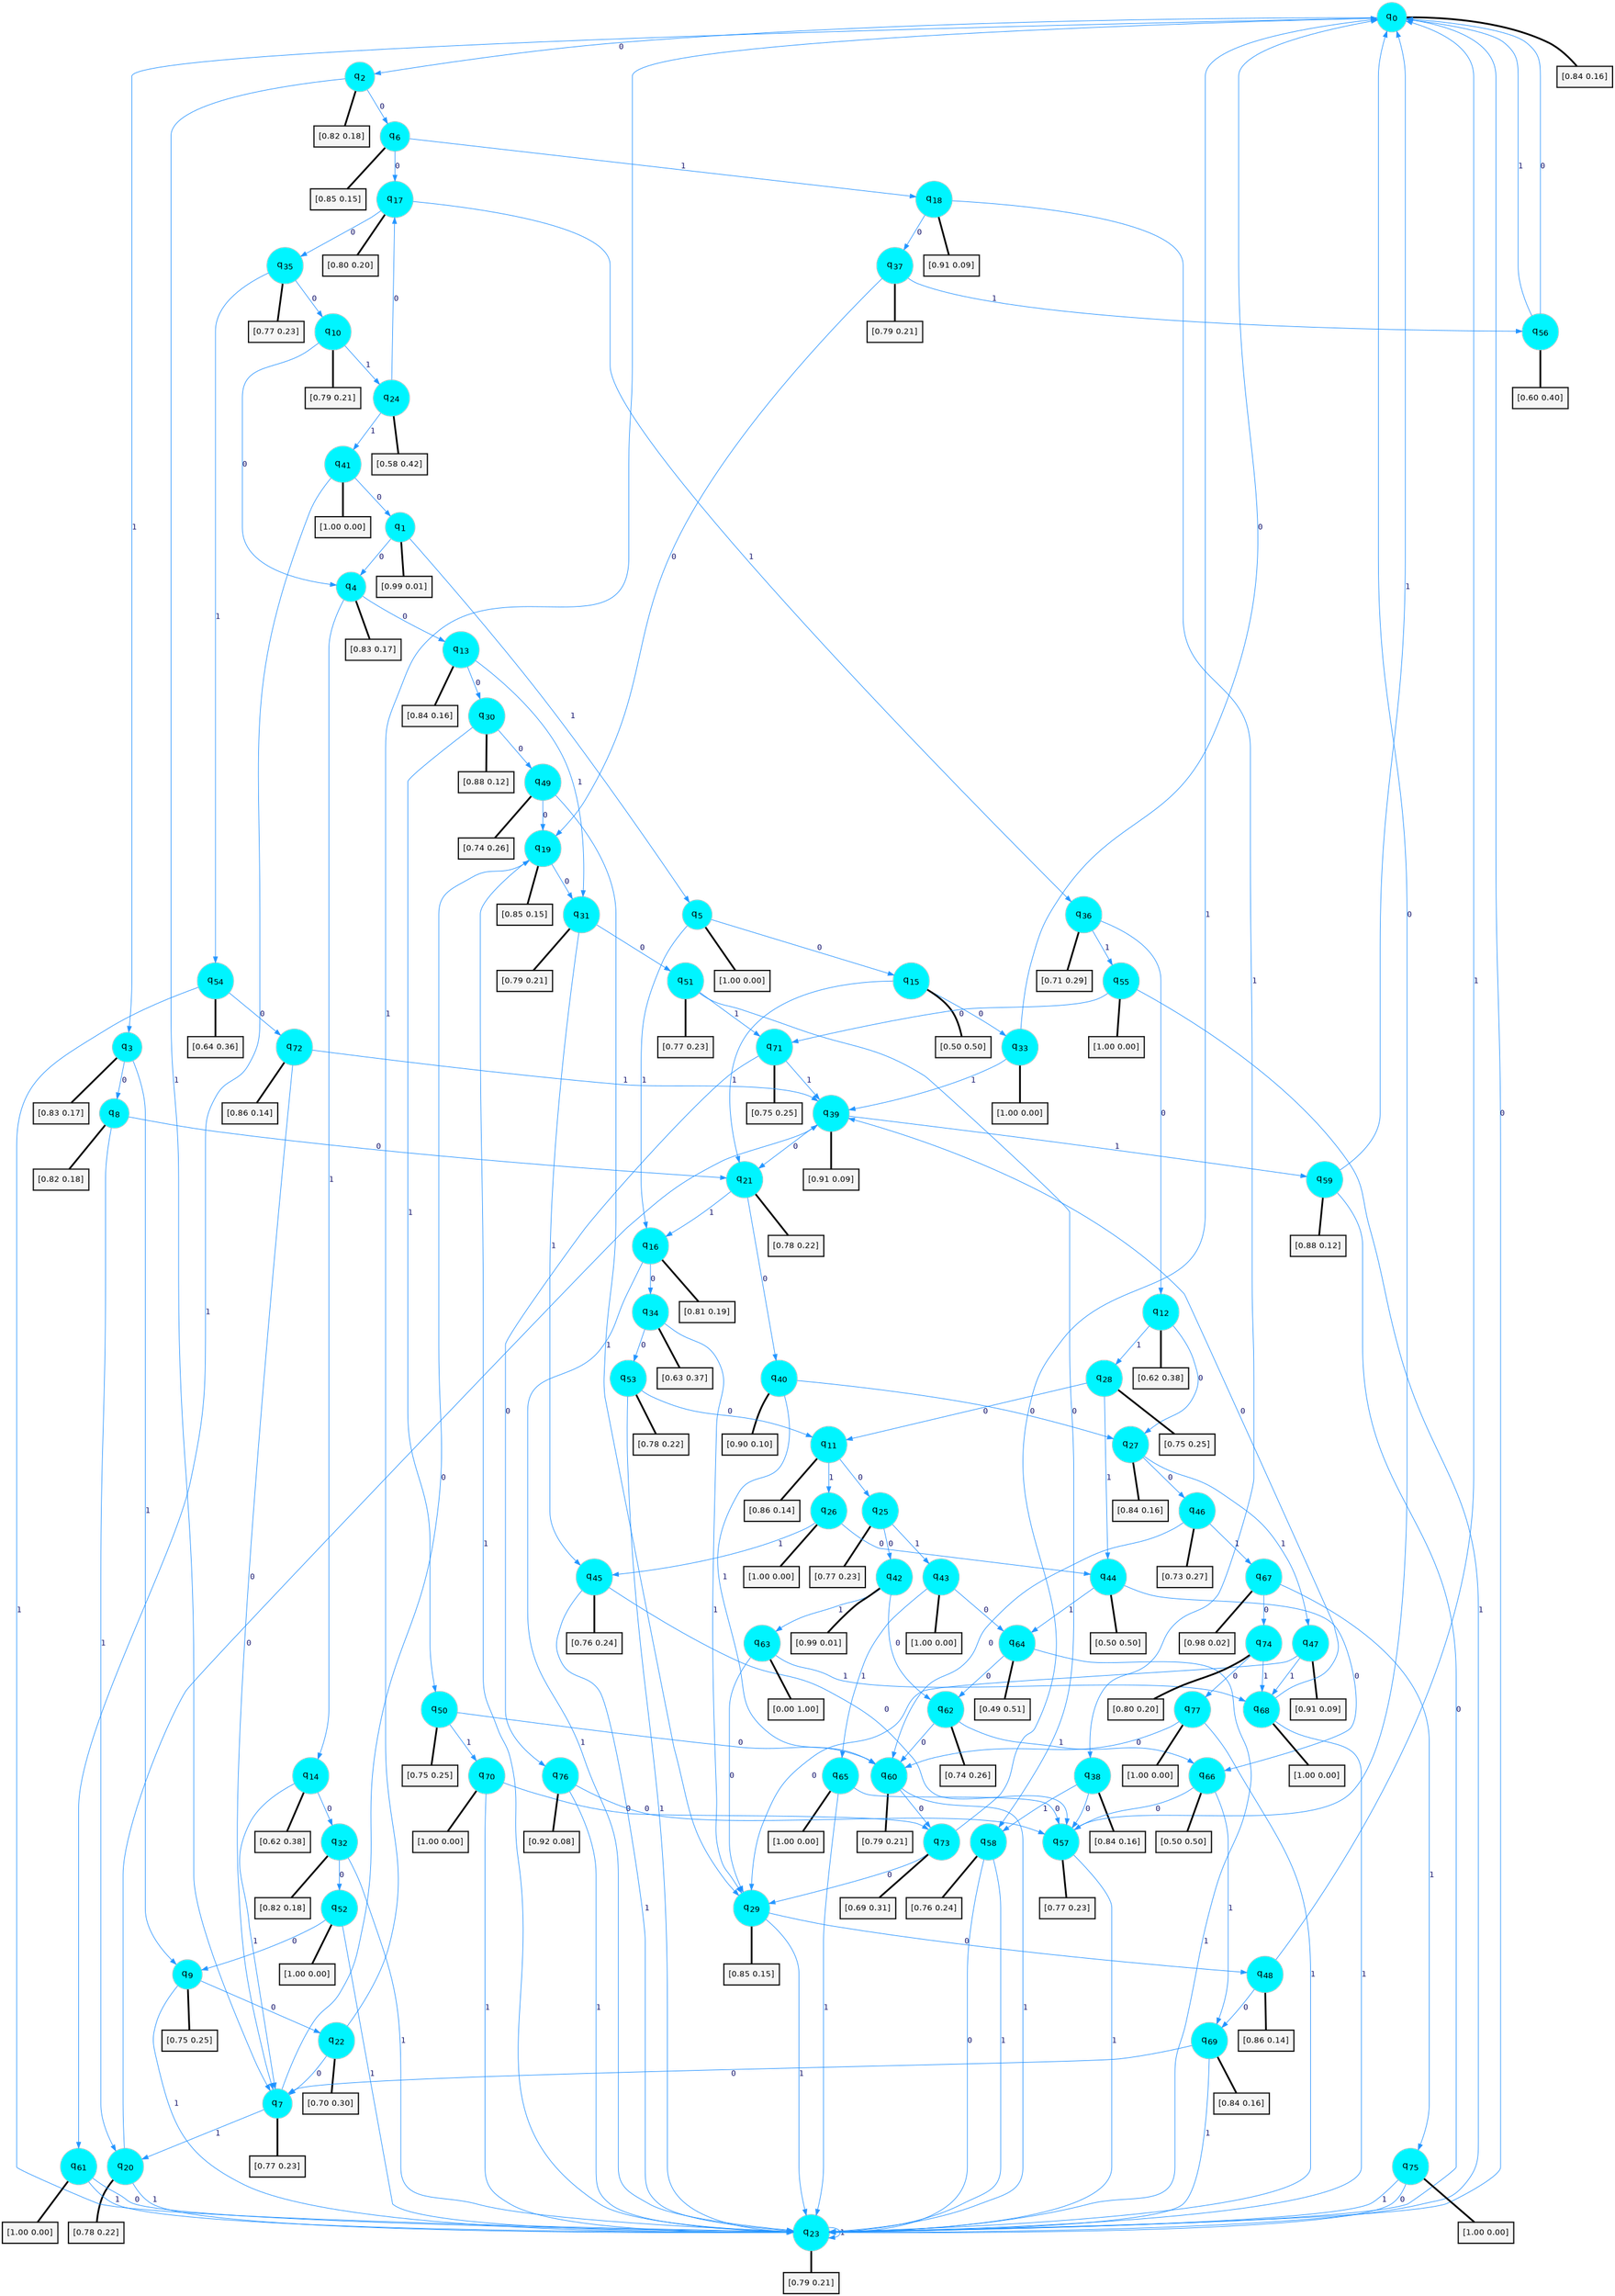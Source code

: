 digraph G {
graph [
bgcolor=transparent, dpi=300, rankdir=TD, size="40,25"];
node [
color=gray, fillcolor=turquoise1, fontcolor=black, fontname=Helvetica, fontsize=16, fontweight=bold, shape=circle, style=filled];
edge [
arrowsize=1, color=dodgerblue1, fontcolor=midnightblue, fontname=courier, fontweight=bold, penwidth=1, style=solid, weight=20];
0[label=<q<SUB>0</SUB>>];
1[label=<q<SUB>1</SUB>>];
2[label=<q<SUB>2</SUB>>];
3[label=<q<SUB>3</SUB>>];
4[label=<q<SUB>4</SUB>>];
5[label=<q<SUB>5</SUB>>];
6[label=<q<SUB>6</SUB>>];
7[label=<q<SUB>7</SUB>>];
8[label=<q<SUB>8</SUB>>];
9[label=<q<SUB>9</SUB>>];
10[label=<q<SUB>10</SUB>>];
11[label=<q<SUB>11</SUB>>];
12[label=<q<SUB>12</SUB>>];
13[label=<q<SUB>13</SUB>>];
14[label=<q<SUB>14</SUB>>];
15[label=<q<SUB>15</SUB>>];
16[label=<q<SUB>16</SUB>>];
17[label=<q<SUB>17</SUB>>];
18[label=<q<SUB>18</SUB>>];
19[label=<q<SUB>19</SUB>>];
20[label=<q<SUB>20</SUB>>];
21[label=<q<SUB>21</SUB>>];
22[label=<q<SUB>22</SUB>>];
23[label=<q<SUB>23</SUB>>];
24[label=<q<SUB>24</SUB>>];
25[label=<q<SUB>25</SUB>>];
26[label=<q<SUB>26</SUB>>];
27[label=<q<SUB>27</SUB>>];
28[label=<q<SUB>28</SUB>>];
29[label=<q<SUB>29</SUB>>];
30[label=<q<SUB>30</SUB>>];
31[label=<q<SUB>31</SUB>>];
32[label=<q<SUB>32</SUB>>];
33[label=<q<SUB>33</SUB>>];
34[label=<q<SUB>34</SUB>>];
35[label=<q<SUB>35</SUB>>];
36[label=<q<SUB>36</SUB>>];
37[label=<q<SUB>37</SUB>>];
38[label=<q<SUB>38</SUB>>];
39[label=<q<SUB>39</SUB>>];
40[label=<q<SUB>40</SUB>>];
41[label=<q<SUB>41</SUB>>];
42[label=<q<SUB>42</SUB>>];
43[label=<q<SUB>43</SUB>>];
44[label=<q<SUB>44</SUB>>];
45[label=<q<SUB>45</SUB>>];
46[label=<q<SUB>46</SUB>>];
47[label=<q<SUB>47</SUB>>];
48[label=<q<SUB>48</SUB>>];
49[label=<q<SUB>49</SUB>>];
50[label=<q<SUB>50</SUB>>];
51[label=<q<SUB>51</SUB>>];
52[label=<q<SUB>52</SUB>>];
53[label=<q<SUB>53</SUB>>];
54[label=<q<SUB>54</SUB>>];
55[label=<q<SUB>55</SUB>>];
56[label=<q<SUB>56</SUB>>];
57[label=<q<SUB>57</SUB>>];
58[label=<q<SUB>58</SUB>>];
59[label=<q<SUB>59</SUB>>];
60[label=<q<SUB>60</SUB>>];
61[label=<q<SUB>61</SUB>>];
62[label=<q<SUB>62</SUB>>];
63[label=<q<SUB>63</SUB>>];
64[label=<q<SUB>64</SUB>>];
65[label=<q<SUB>65</SUB>>];
66[label=<q<SUB>66</SUB>>];
67[label=<q<SUB>67</SUB>>];
68[label=<q<SUB>68</SUB>>];
69[label=<q<SUB>69</SUB>>];
70[label=<q<SUB>70</SUB>>];
71[label=<q<SUB>71</SUB>>];
72[label=<q<SUB>72</SUB>>];
73[label=<q<SUB>73</SUB>>];
74[label=<q<SUB>74</SUB>>];
75[label=<q<SUB>75</SUB>>];
76[label=<q<SUB>76</SUB>>];
77[label=<q<SUB>77</SUB>>];
78[label="[0.84 0.16]", shape=box,fontcolor=black, fontname=Helvetica, fontsize=14, penwidth=2, fillcolor=whitesmoke,color=black];
79[label="[0.99 0.01]", shape=box,fontcolor=black, fontname=Helvetica, fontsize=14, penwidth=2, fillcolor=whitesmoke,color=black];
80[label="[0.82 0.18]", shape=box,fontcolor=black, fontname=Helvetica, fontsize=14, penwidth=2, fillcolor=whitesmoke,color=black];
81[label="[0.83 0.17]", shape=box,fontcolor=black, fontname=Helvetica, fontsize=14, penwidth=2, fillcolor=whitesmoke,color=black];
82[label="[0.83 0.17]", shape=box,fontcolor=black, fontname=Helvetica, fontsize=14, penwidth=2, fillcolor=whitesmoke,color=black];
83[label="[1.00 0.00]", shape=box,fontcolor=black, fontname=Helvetica, fontsize=14, penwidth=2, fillcolor=whitesmoke,color=black];
84[label="[0.85 0.15]", shape=box,fontcolor=black, fontname=Helvetica, fontsize=14, penwidth=2, fillcolor=whitesmoke,color=black];
85[label="[0.77 0.23]", shape=box,fontcolor=black, fontname=Helvetica, fontsize=14, penwidth=2, fillcolor=whitesmoke,color=black];
86[label="[0.82 0.18]", shape=box,fontcolor=black, fontname=Helvetica, fontsize=14, penwidth=2, fillcolor=whitesmoke,color=black];
87[label="[0.75 0.25]", shape=box,fontcolor=black, fontname=Helvetica, fontsize=14, penwidth=2, fillcolor=whitesmoke,color=black];
88[label="[0.79 0.21]", shape=box,fontcolor=black, fontname=Helvetica, fontsize=14, penwidth=2, fillcolor=whitesmoke,color=black];
89[label="[0.86 0.14]", shape=box,fontcolor=black, fontname=Helvetica, fontsize=14, penwidth=2, fillcolor=whitesmoke,color=black];
90[label="[0.62 0.38]", shape=box,fontcolor=black, fontname=Helvetica, fontsize=14, penwidth=2, fillcolor=whitesmoke,color=black];
91[label="[0.84 0.16]", shape=box,fontcolor=black, fontname=Helvetica, fontsize=14, penwidth=2, fillcolor=whitesmoke,color=black];
92[label="[0.62 0.38]", shape=box,fontcolor=black, fontname=Helvetica, fontsize=14, penwidth=2, fillcolor=whitesmoke,color=black];
93[label="[0.50 0.50]", shape=box,fontcolor=black, fontname=Helvetica, fontsize=14, penwidth=2, fillcolor=whitesmoke,color=black];
94[label="[0.81 0.19]", shape=box,fontcolor=black, fontname=Helvetica, fontsize=14, penwidth=2, fillcolor=whitesmoke,color=black];
95[label="[0.80 0.20]", shape=box,fontcolor=black, fontname=Helvetica, fontsize=14, penwidth=2, fillcolor=whitesmoke,color=black];
96[label="[0.91 0.09]", shape=box,fontcolor=black, fontname=Helvetica, fontsize=14, penwidth=2, fillcolor=whitesmoke,color=black];
97[label="[0.85 0.15]", shape=box,fontcolor=black, fontname=Helvetica, fontsize=14, penwidth=2, fillcolor=whitesmoke,color=black];
98[label="[0.78 0.22]", shape=box,fontcolor=black, fontname=Helvetica, fontsize=14, penwidth=2, fillcolor=whitesmoke,color=black];
99[label="[0.78 0.22]", shape=box,fontcolor=black, fontname=Helvetica, fontsize=14, penwidth=2, fillcolor=whitesmoke,color=black];
100[label="[0.70 0.30]", shape=box,fontcolor=black, fontname=Helvetica, fontsize=14, penwidth=2, fillcolor=whitesmoke,color=black];
101[label="[0.79 0.21]", shape=box,fontcolor=black, fontname=Helvetica, fontsize=14, penwidth=2, fillcolor=whitesmoke,color=black];
102[label="[0.58 0.42]", shape=box,fontcolor=black, fontname=Helvetica, fontsize=14, penwidth=2, fillcolor=whitesmoke,color=black];
103[label="[0.77 0.23]", shape=box,fontcolor=black, fontname=Helvetica, fontsize=14, penwidth=2, fillcolor=whitesmoke,color=black];
104[label="[1.00 0.00]", shape=box,fontcolor=black, fontname=Helvetica, fontsize=14, penwidth=2, fillcolor=whitesmoke,color=black];
105[label="[0.84 0.16]", shape=box,fontcolor=black, fontname=Helvetica, fontsize=14, penwidth=2, fillcolor=whitesmoke,color=black];
106[label="[0.75 0.25]", shape=box,fontcolor=black, fontname=Helvetica, fontsize=14, penwidth=2, fillcolor=whitesmoke,color=black];
107[label="[0.85 0.15]", shape=box,fontcolor=black, fontname=Helvetica, fontsize=14, penwidth=2, fillcolor=whitesmoke,color=black];
108[label="[0.88 0.12]", shape=box,fontcolor=black, fontname=Helvetica, fontsize=14, penwidth=2, fillcolor=whitesmoke,color=black];
109[label="[0.79 0.21]", shape=box,fontcolor=black, fontname=Helvetica, fontsize=14, penwidth=2, fillcolor=whitesmoke,color=black];
110[label="[0.82 0.18]", shape=box,fontcolor=black, fontname=Helvetica, fontsize=14, penwidth=2, fillcolor=whitesmoke,color=black];
111[label="[1.00 0.00]", shape=box,fontcolor=black, fontname=Helvetica, fontsize=14, penwidth=2, fillcolor=whitesmoke,color=black];
112[label="[0.63 0.37]", shape=box,fontcolor=black, fontname=Helvetica, fontsize=14, penwidth=2, fillcolor=whitesmoke,color=black];
113[label="[0.77 0.23]", shape=box,fontcolor=black, fontname=Helvetica, fontsize=14, penwidth=2, fillcolor=whitesmoke,color=black];
114[label="[0.71 0.29]", shape=box,fontcolor=black, fontname=Helvetica, fontsize=14, penwidth=2, fillcolor=whitesmoke,color=black];
115[label="[0.79 0.21]", shape=box,fontcolor=black, fontname=Helvetica, fontsize=14, penwidth=2, fillcolor=whitesmoke,color=black];
116[label="[0.84 0.16]", shape=box,fontcolor=black, fontname=Helvetica, fontsize=14, penwidth=2, fillcolor=whitesmoke,color=black];
117[label="[0.91 0.09]", shape=box,fontcolor=black, fontname=Helvetica, fontsize=14, penwidth=2, fillcolor=whitesmoke,color=black];
118[label="[0.90 0.10]", shape=box,fontcolor=black, fontname=Helvetica, fontsize=14, penwidth=2, fillcolor=whitesmoke,color=black];
119[label="[1.00 0.00]", shape=box,fontcolor=black, fontname=Helvetica, fontsize=14, penwidth=2, fillcolor=whitesmoke,color=black];
120[label="[0.99 0.01]", shape=box,fontcolor=black, fontname=Helvetica, fontsize=14, penwidth=2, fillcolor=whitesmoke,color=black];
121[label="[1.00 0.00]", shape=box,fontcolor=black, fontname=Helvetica, fontsize=14, penwidth=2, fillcolor=whitesmoke,color=black];
122[label="[0.50 0.50]", shape=box,fontcolor=black, fontname=Helvetica, fontsize=14, penwidth=2, fillcolor=whitesmoke,color=black];
123[label="[0.76 0.24]", shape=box,fontcolor=black, fontname=Helvetica, fontsize=14, penwidth=2, fillcolor=whitesmoke,color=black];
124[label="[0.73 0.27]", shape=box,fontcolor=black, fontname=Helvetica, fontsize=14, penwidth=2, fillcolor=whitesmoke,color=black];
125[label="[0.91 0.09]", shape=box,fontcolor=black, fontname=Helvetica, fontsize=14, penwidth=2, fillcolor=whitesmoke,color=black];
126[label="[0.86 0.14]", shape=box,fontcolor=black, fontname=Helvetica, fontsize=14, penwidth=2, fillcolor=whitesmoke,color=black];
127[label="[0.74 0.26]", shape=box,fontcolor=black, fontname=Helvetica, fontsize=14, penwidth=2, fillcolor=whitesmoke,color=black];
128[label="[0.75 0.25]", shape=box,fontcolor=black, fontname=Helvetica, fontsize=14, penwidth=2, fillcolor=whitesmoke,color=black];
129[label="[0.77 0.23]", shape=box,fontcolor=black, fontname=Helvetica, fontsize=14, penwidth=2, fillcolor=whitesmoke,color=black];
130[label="[1.00 0.00]", shape=box,fontcolor=black, fontname=Helvetica, fontsize=14, penwidth=2, fillcolor=whitesmoke,color=black];
131[label="[0.78 0.22]", shape=box,fontcolor=black, fontname=Helvetica, fontsize=14, penwidth=2, fillcolor=whitesmoke,color=black];
132[label="[0.64 0.36]", shape=box,fontcolor=black, fontname=Helvetica, fontsize=14, penwidth=2, fillcolor=whitesmoke,color=black];
133[label="[1.00 0.00]", shape=box,fontcolor=black, fontname=Helvetica, fontsize=14, penwidth=2, fillcolor=whitesmoke,color=black];
134[label="[0.60 0.40]", shape=box,fontcolor=black, fontname=Helvetica, fontsize=14, penwidth=2, fillcolor=whitesmoke,color=black];
135[label="[0.77 0.23]", shape=box,fontcolor=black, fontname=Helvetica, fontsize=14, penwidth=2, fillcolor=whitesmoke,color=black];
136[label="[0.76 0.24]", shape=box,fontcolor=black, fontname=Helvetica, fontsize=14, penwidth=2, fillcolor=whitesmoke,color=black];
137[label="[0.88 0.12]", shape=box,fontcolor=black, fontname=Helvetica, fontsize=14, penwidth=2, fillcolor=whitesmoke,color=black];
138[label="[0.79 0.21]", shape=box,fontcolor=black, fontname=Helvetica, fontsize=14, penwidth=2, fillcolor=whitesmoke,color=black];
139[label="[1.00 0.00]", shape=box,fontcolor=black, fontname=Helvetica, fontsize=14, penwidth=2, fillcolor=whitesmoke,color=black];
140[label="[0.74 0.26]", shape=box,fontcolor=black, fontname=Helvetica, fontsize=14, penwidth=2, fillcolor=whitesmoke,color=black];
141[label="[0.00 1.00]", shape=box,fontcolor=black, fontname=Helvetica, fontsize=14, penwidth=2, fillcolor=whitesmoke,color=black];
142[label="[0.49 0.51]", shape=box,fontcolor=black, fontname=Helvetica, fontsize=14, penwidth=2, fillcolor=whitesmoke,color=black];
143[label="[1.00 0.00]", shape=box,fontcolor=black, fontname=Helvetica, fontsize=14, penwidth=2, fillcolor=whitesmoke,color=black];
144[label="[0.50 0.50]", shape=box,fontcolor=black, fontname=Helvetica, fontsize=14, penwidth=2, fillcolor=whitesmoke,color=black];
145[label="[0.98 0.02]", shape=box,fontcolor=black, fontname=Helvetica, fontsize=14, penwidth=2, fillcolor=whitesmoke,color=black];
146[label="[1.00 0.00]", shape=box,fontcolor=black, fontname=Helvetica, fontsize=14, penwidth=2, fillcolor=whitesmoke,color=black];
147[label="[0.84 0.16]", shape=box,fontcolor=black, fontname=Helvetica, fontsize=14, penwidth=2, fillcolor=whitesmoke,color=black];
148[label="[1.00 0.00]", shape=box,fontcolor=black, fontname=Helvetica, fontsize=14, penwidth=2, fillcolor=whitesmoke,color=black];
149[label="[0.75 0.25]", shape=box,fontcolor=black, fontname=Helvetica, fontsize=14, penwidth=2, fillcolor=whitesmoke,color=black];
150[label="[0.86 0.14]", shape=box,fontcolor=black, fontname=Helvetica, fontsize=14, penwidth=2, fillcolor=whitesmoke,color=black];
151[label="[0.69 0.31]", shape=box,fontcolor=black, fontname=Helvetica, fontsize=14, penwidth=2, fillcolor=whitesmoke,color=black];
152[label="[0.80 0.20]", shape=box,fontcolor=black, fontname=Helvetica, fontsize=14, penwidth=2, fillcolor=whitesmoke,color=black];
153[label="[1.00 0.00]", shape=box,fontcolor=black, fontname=Helvetica, fontsize=14, penwidth=2, fillcolor=whitesmoke,color=black];
154[label="[0.92 0.08]", shape=box,fontcolor=black, fontname=Helvetica, fontsize=14, penwidth=2, fillcolor=whitesmoke,color=black];
155[label="[1.00 0.00]", shape=box,fontcolor=black, fontname=Helvetica, fontsize=14, penwidth=2, fillcolor=whitesmoke,color=black];
0->2 [label=0];
0->3 [label=1];
0->78 [arrowhead=none, penwidth=3,color=black];
1->4 [label=0];
1->5 [label=1];
1->79 [arrowhead=none, penwidth=3,color=black];
2->6 [label=0];
2->7 [label=1];
2->80 [arrowhead=none, penwidth=3,color=black];
3->8 [label=0];
3->9 [label=1];
3->81 [arrowhead=none, penwidth=3,color=black];
4->13 [label=0];
4->14 [label=1];
4->82 [arrowhead=none, penwidth=3,color=black];
5->15 [label=0];
5->16 [label=1];
5->83 [arrowhead=none, penwidth=3,color=black];
6->17 [label=0];
6->18 [label=1];
6->84 [arrowhead=none, penwidth=3,color=black];
7->19 [label=0];
7->20 [label=1];
7->85 [arrowhead=none, penwidth=3,color=black];
8->21 [label=0];
8->20 [label=1];
8->86 [arrowhead=none, penwidth=3,color=black];
9->22 [label=0];
9->23 [label=1];
9->87 [arrowhead=none, penwidth=3,color=black];
10->4 [label=0];
10->24 [label=1];
10->88 [arrowhead=none, penwidth=3,color=black];
11->25 [label=0];
11->26 [label=1];
11->89 [arrowhead=none, penwidth=3,color=black];
12->27 [label=0];
12->28 [label=1];
12->90 [arrowhead=none, penwidth=3,color=black];
13->30 [label=0];
13->31 [label=1];
13->91 [arrowhead=none, penwidth=3,color=black];
14->32 [label=0];
14->7 [label=1];
14->92 [arrowhead=none, penwidth=3,color=black];
15->33 [label=0];
15->21 [label=1];
15->93 [arrowhead=none, penwidth=3,color=black];
16->34 [label=0];
16->23 [label=1];
16->94 [arrowhead=none, penwidth=3,color=black];
17->35 [label=0];
17->36 [label=1];
17->95 [arrowhead=none, penwidth=3,color=black];
18->37 [label=0];
18->38 [label=1];
18->96 [arrowhead=none, penwidth=3,color=black];
19->31 [label=0];
19->23 [label=1];
19->97 [arrowhead=none, penwidth=3,color=black];
20->39 [label=0];
20->23 [label=1];
20->98 [arrowhead=none, penwidth=3,color=black];
21->40 [label=0];
21->16 [label=1];
21->99 [arrowhead=none, penwidth=3,color=black];
22->7 [label=0];
22->0 [label=1];
22->100 [arrowhead=none, penwidth=3,color=black];
23->0 [label=0];
23->23 [label=1];
23->101 [arrowhead=none, penwidth=3,color=black];
24->17 [label=0];
24->41 [label=1];
24->102 [arrowhead=none, penwidth=3,color=black];
25->42 [label=0];
25->43 [label=1];
25->103 [arrowhead=none, penwidth=3,color=black];
26->44 [label=0];
26->45 [label=1];
26->104 [arrowhead=none, penwidth=3,color=black];
27->46 [label=0];
27->47 [label=1];
27->105 [arrowhead=none, penwidth=3,color=black];
28->11 [label=0];
28->44 [label=1];
28->106 [arrowhead=none, penwidth=3,color=black];
29->48 [label=0];
29->23 [label=1];
29->107 [arrowhead=none, penwidth=3,color=black];
30->49 [label=0];
30->50 [label=1];
30->108 [arrowhead=none, penwidth=3,color=black];
31->51 [label=0];
31->45 [label=1];
31->109 [arrowhead=none, penwidth=3,color=black];
32->52 [label=0];
32->23 [label=1];
32->110 [arrowhead=none, penwidth=3,color=black];
33->0 [label=0];
33->39 [label=1];
33->111 [arrowhead=none, penwidth=3,color=black];
34->53 [label=0];
34->29 [label=1];
34->112 [arrowhead=none, penwidth=3,color=black];
35->10 [label=0];
35->54 [label=1];
35->113 [arrowhead=none, penwidth=3,color=black];
36->12 [label=0];
36->55 [label=1];
36->114 [arrowhead=none, penwidth=3,color=black];
37->19 [label=0];
37->56 [label=1];
37->115 [arrowhead=none, penwidth=3,color=black];
38->57 [label=0];
38->58 [label=1];
38->116 [arrowhead=none, penwidth=3,color=black];
39->21 [label=0];
39->59 [label=1];
39->117 [arrowhead=none, penwidth=3,color=black];
40->27 [label=0];
40->60 [label=1];
40->118 [arrowhead=none, penwidth=3,color=black];
41->1 [label=0];
41->61 [label=1];
41->119 [arrowhead=none, penwidth=3,color=black];
42->62 [label=0];
42->63 [label=1];
42->120 [arrowhead=none, penwidth=3,color=black];
43->64 [label=0];
43->65 [label=1];
43->121 [arrowhead=none, penwidth=3,color=black];
44->66 [label=0];
44->64 [label=1];
44->122 [arrowhead=none, penwidth=3,color=black];
45->57 [label=0];
45->23 [label=1];
45->123 [arrowhead=none, penwidth=3,color=black];
46->60 [label=0];
46->67 [label=1];
46->124 [arrowhead=none, penwidth=3,color=black];
47->29 [label=0];
47->68 [label=1];
47->125 [arrowhead=none, penwidth=3,color=black];
48->69 [label=0];
48->0 [label=1];
48->126 [arrowhead=none, penwidth=3,color=black];
49->19 [label=0];
49->29 [label=1];
49->127 [arrowhead=none, penwidth=3,color=black];
50->60 [label=0];
50->70 [label=1];
50->128 [arrowhead=none, penwidth=3,color=black];
51->58 [label=0];
51->71 [label=1];
51->129 [arrowhead=none, penwidth=3,color=black];
52->9 [label=0];
52->23 [label=1];
52->130 [arrowhead=none, penwidth=3,color=black];
53->11 [label=0];
53->23 [label=1];
53->131 [arrowhead=none, penwidth=3,color=black];
54->72 [label=0];
54->23 [label=1];
54->132 [arrowhead=none, penwidth=3,color=black];
55->71 [label=0];
55->23 [label=1];
55->133 [arrowhead=none, penwidth=3,color=black];
56->0 [label=0];
56->0 [label=1];
56->134 [arrowhead=none, penwidth=3,color=black];
57->0 [label=0];
57->23 [label=1];
57->135 [arrowhead=none, penwidth=3,color=black];
58->23 [label=0];
58->23 [label=1];
58->136 [arrowhead=none, penwidth=3,color=black];
59->23 [label=0];
59->0 [label=1];
59->137 [arrowhead=none, penwidth=3,color=black];
60->73 [label=0];
60->23 [label=1];
60->138 [arrowhead=none, penwidth=3,color=black];
61->23 [label=0];
61->23 [label=1];
61->139 [arrowhead=none, penwidth=3,color=black];
62->60 [label=0];
62->66 [label=1];
62->140 [arrowhead=none, penwidth=3,color=black];
63->29 [label=0];
63->68 [label=1];
63->141 [arrowhead=none, penwidth=3,color=black];
64->62 [label=0];
64->23 [label=1];
64->142 [arrowhead=none, penwidth=3,color=black];
65->57 [label=0];
65->23 [label=1];
65->143 [arrowhead=none, penwidth=3,color=black];
66->57 [label=0];
66->69 [label=1];
66->144 [arrowhead=none, penwidth=3,color=black];
67->74 [label=0];
67->75 [label=1];
67->145 [arrowhead=none, penwidth=3,color=black];
68->39 [label=0];
68->23 [label=1];
68->146 [arrowhead=none, penwidth=3,color=black];
69->7 [label=0];
69->23 [label=1];
69->147 [arrowhead=none, penwidth=3,color=black];
70->73 [label=0];
70->23 [label=1];
70->148 [arrowhead=none, penwidth=3,color=black];
71->76 [label=0];
71->39 [label=1];
71->149 [arrowhead=none, penwidth=3,color=black];
72->7 [label=0];
72->39 [label=1];
72->150 [arrowhead=none, penwidth=3,color=black];
73->29 [label=0];
73->0 [label=1];
73->151 [arrowhead=none, penwidth=3,color=black];
74->77 [label=0];
74->68 [label=1];
74->152 [arrowhead=none, penwidth=3,color=black];
75->23 [label=0];
75->23 [label=1];
75->153 [arrowhead=none, penwidth=3,color=black];
76->57 [label=0];
76->23 [label=1];
76->154 [arrowhead=none, penwidth=3,color=black];
77->60 [label=0];
77->23 [label=1];
77->155 [arrowhead=none, penwidth=3,color=black];
}
